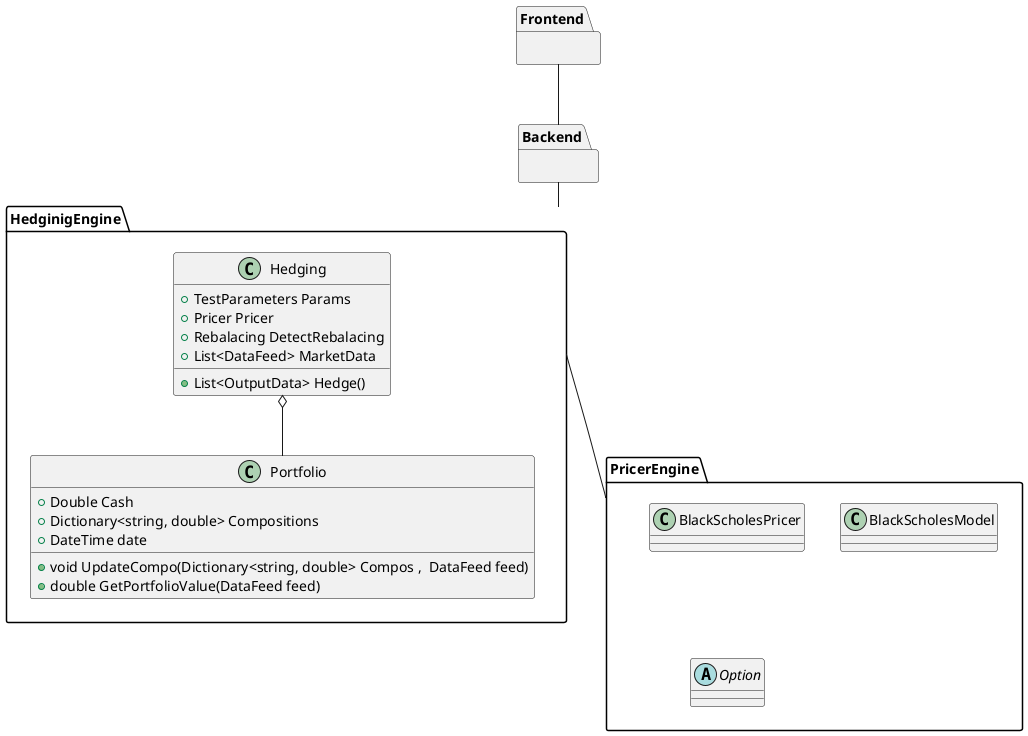 @startuml archi


package HedginigEngine {
    class Portfolio {
        + Double Cash 
        + Dictionary<string, double> Compositions
        + DateTime date 
        + void UpdateCompo(Dictionary<string, double> Compos ,  DataFeed feed)
        + double GetPortfolioValue(DataFeed feed)
    }


    class Hedging {
        + TestParameters Params 
        + Pricer Pricer 
        + Rebalacing DetectRebalacing
        + List<DataFeed> MarketData 

        + List<OutputData> Hedge()
    }
    Hedging o-- Portfolio 
}



package PricerEngine {
    


    class BlackScholesPricer {
    }

    class BlackScholesModel {

    }

    abstract class Option {

    }
    
}



package Backend {

}


package Frontend {

}



Frontend -- Backend

Backend -- HedginigEngine

HedginigEngine -- PricerEngine

@enduml